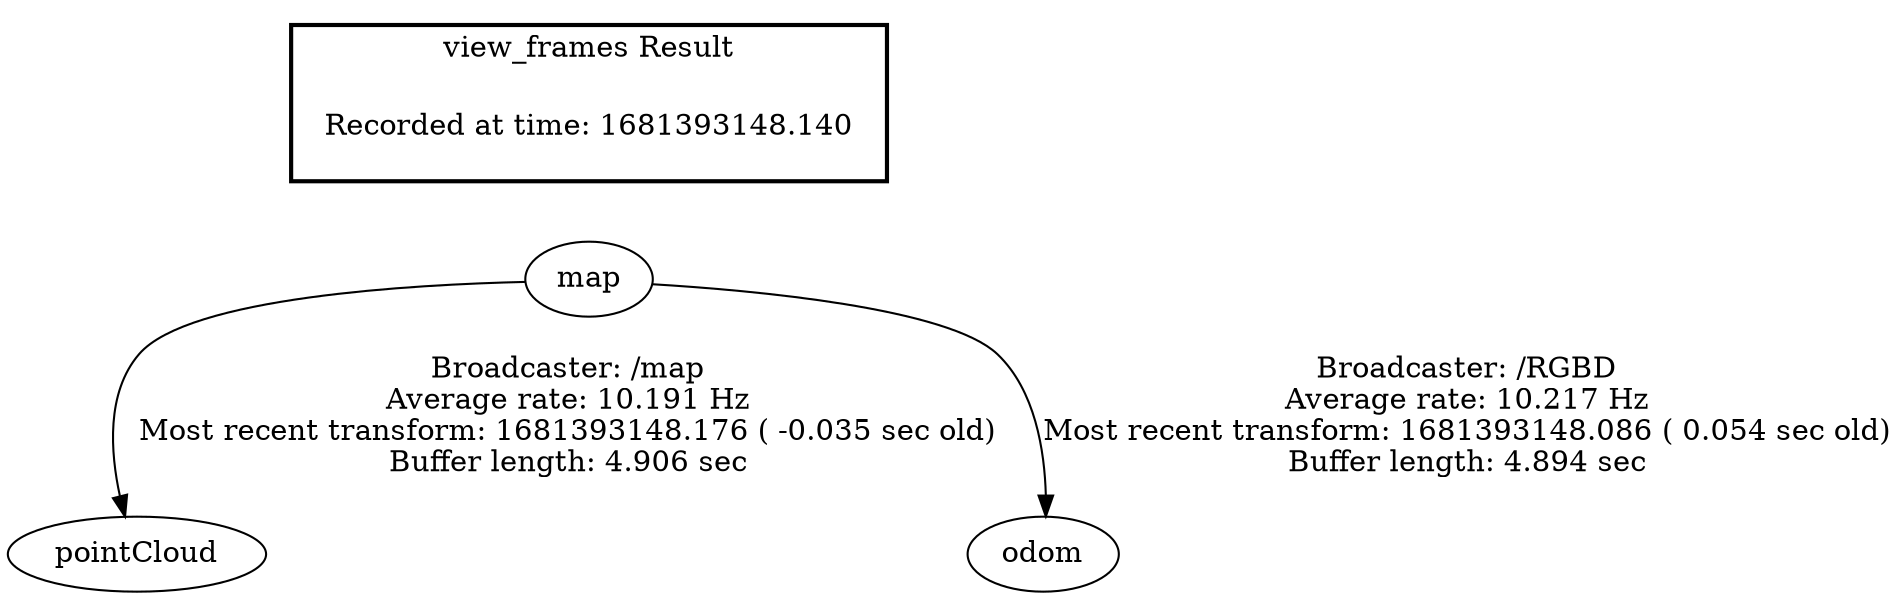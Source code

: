 digraph G {
"map" -> "pointCloud"[label="Broadcaster: /map\nAverage rate: 10.191 Hz\nMost recent transform: 1681393148.176 ( -0.035 sec old)\nBuffer length: 4.906 sec\n"];
"map" -> "odom"[label="Broadcaster: /RGBD\nAverage rate: 10.217 Hz\nMost recent transform: 1681393148.086 ( 0.054 sec old)\nBuffer length: 4.894 sec\n"];
edge [style=invis];
 subgraph cluster_legend { style=bold; color=black; label ="view_frames Result";
"Recorded at time: 1681393148.140"[ shape=plaintext ] ;
 }->"map";
}